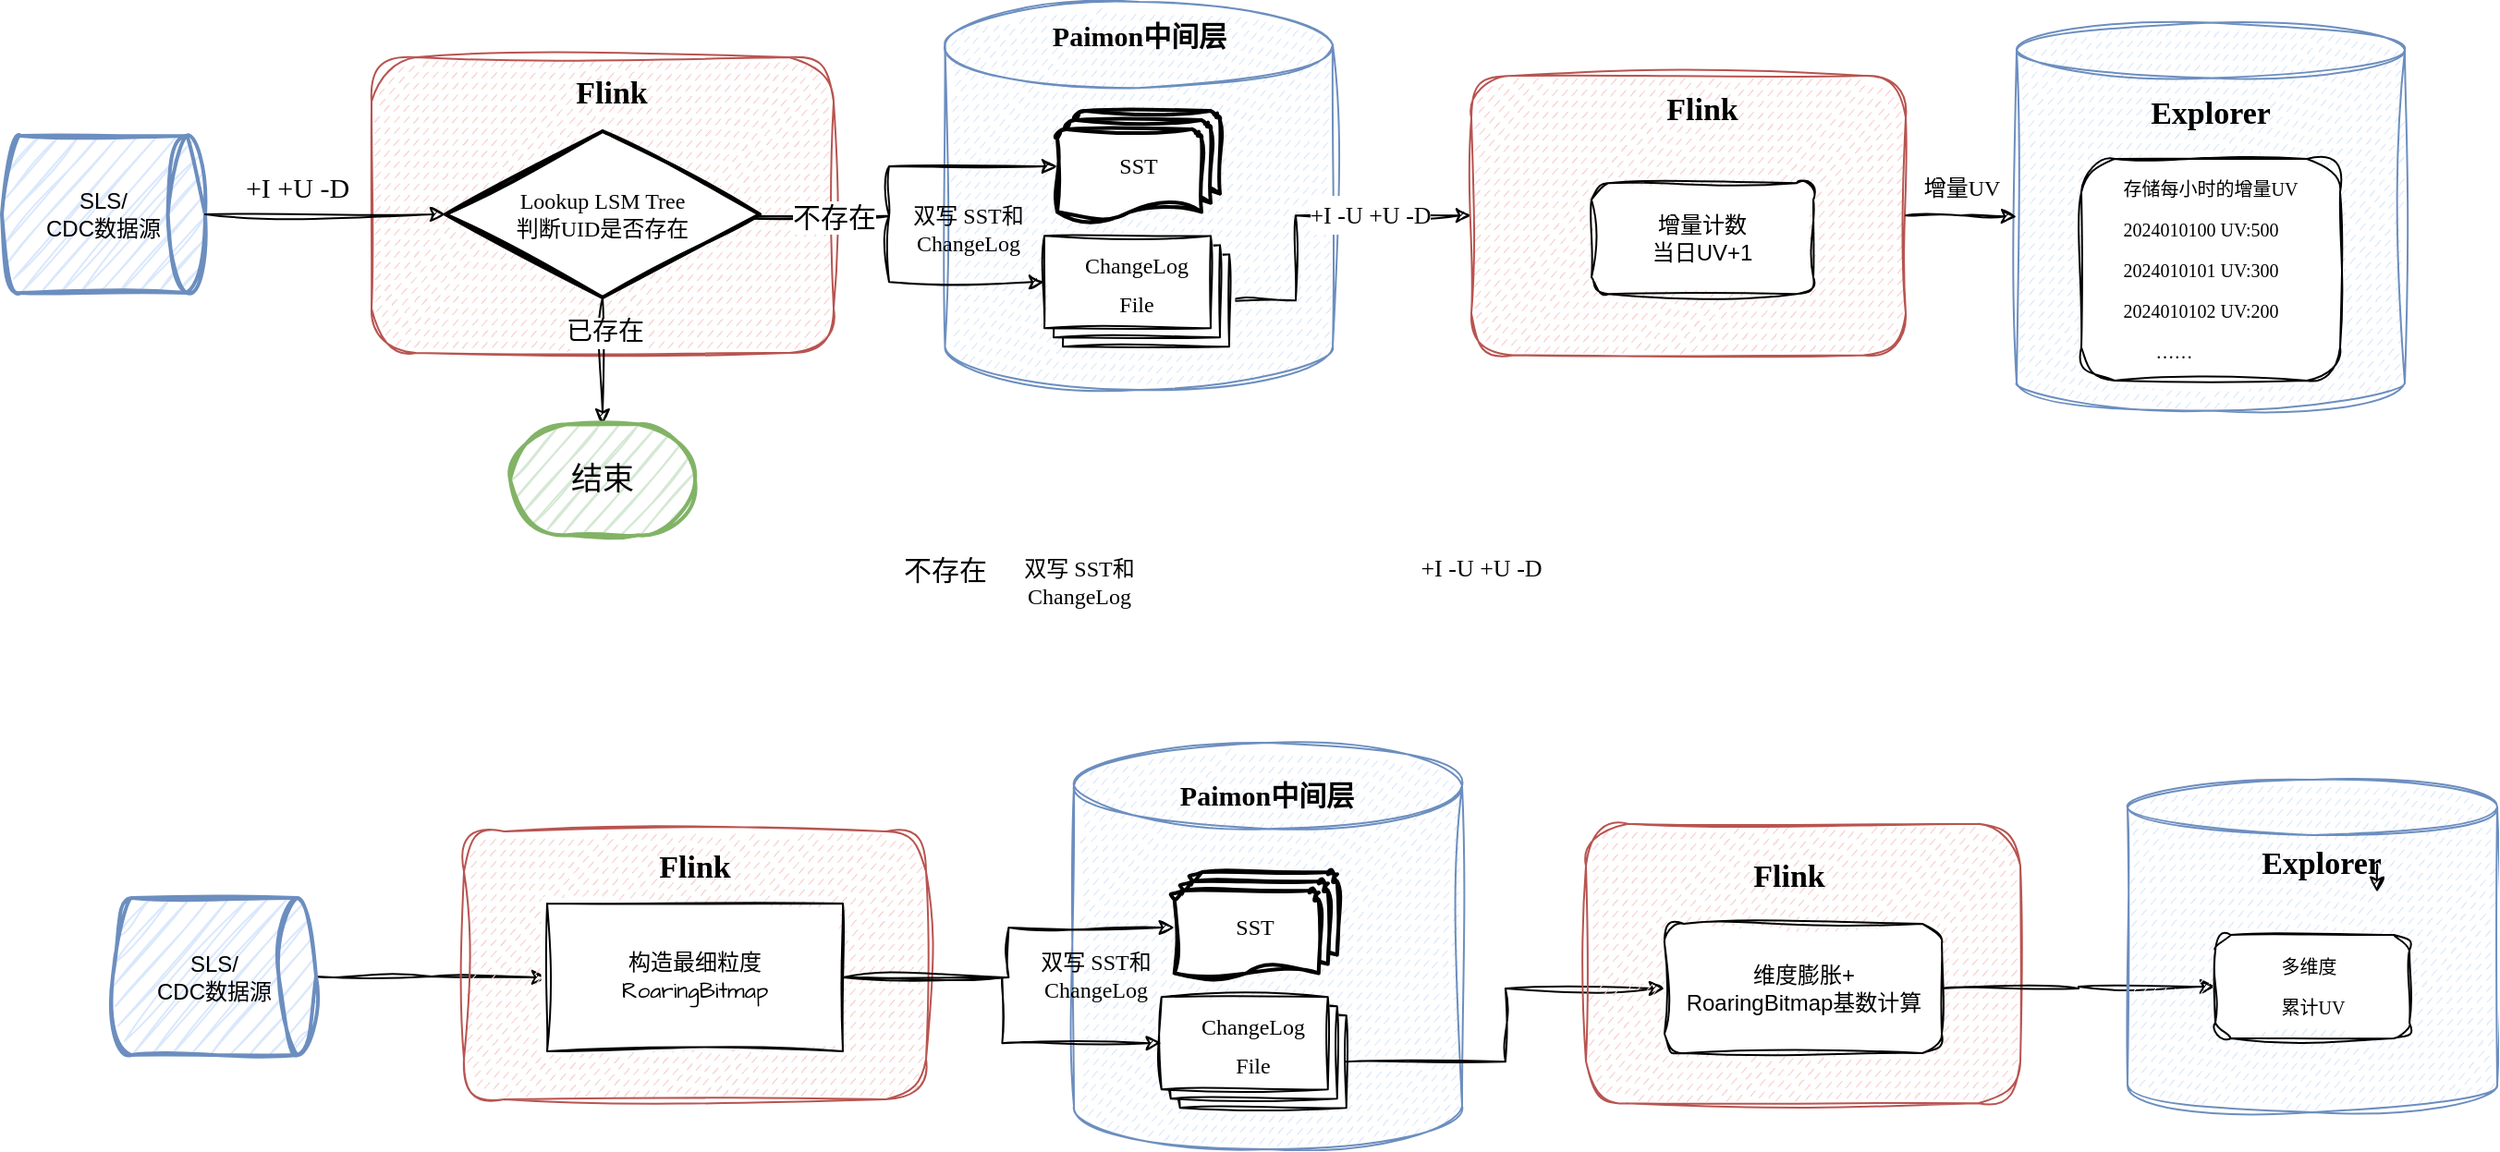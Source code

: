 <mxfile version="24.3.1" type="github">
  <diagram id="2pUIhmt7z4SOJBWyxBwC" name="Page-1">
    <mxGraphModel dx="1590" dy="885" grid="1" gridSize="10" guides="1" tooltips="1" connect="1" arrows="1" fold="1" page="1" pageScale="1" pageWidth="827" pageHeight="1169" math="0" shadow="0">
      <root>
        <mxCell id="0" />
        <mxCell id="1" parent="0" />
        <mxCell id="4_AAo_vmlgMmhj1aewk4-7" value="" style="shape=cylinder3;whiteSpace=wrap;html=1;boundedLbl=1;backgroundOutline=1;size=23.296;fillStyle=dashed;sketch=1;curveFitting=1;jiggle=2;fillColor=#dae8fc;strokeColor=#6c8ebf;" parent="1" vertex="1">
          <mxGeometry x="560.25" y="520" width="209.75" height="210" as="geometry" />
        </mxCell>
        <mxCell id="4_AAo_vmlgMmhj1aewk4-3" value="SLS/&lt;br&gt;CDC数据源" style="strokeWidth=2;html=1;shape=mxgraph.flowchart.direct_data;whiteSpace=wrap;sketch=1;curveFitting=1;jiggle=2;fillColor=#dae8fc;strokeColor=#6c8ebf;" parent="1" vertex="1">
          <mxGeometry x="50" y="592.5" width="110" height="85" as="geometry" />
        </mxCell>
        <mxCell id="4_AAo_vmlgMmhj1aewk4-5" value="" style="rounded=1;whiteSpace=wrap;html=1;fillStyle=dashed;sketch=1;curveFitting=1;jiggle=2;fillColor=#f8cecc;strokeColor=#b85450;" parent="1" vertex="1">
          <mxGeometry x="250" y="550" width="250" height="160" as="geometry" />
        </mxCell>
        <mxCell id="4_AAo_vmlgMmhj1aewk4-6" value="&lt;font face=&quot;Comic Sans MS&quot;&gt;SST&lt;/font&gt;" style="strokeWidth=2;html=1;shape=mxgraph.flowchart.multi-document;whiteSpace=wrap;sketch=1;curveFitting=1;jiggle=2;" parent="1" vertex="1">
          <mxGeometry x="621" y="579" width="88" height="60" as="geometry" />
        </mxCell>
        <mxCell id="4_AAo_vmlgMmhj1aewk4-11" style="edgeStyle=orthogonalEdgeStyle;rounded=0;orthogonalLoop=1;jettySize=auto;html=1;exitX=0.5;exitY=1;exitDx=0;exitDy=0;exitPerimeter=0;entryX=0.5;entryY=0;entryDx=0;entryDy=0;entryPerimeter=0;sketch=1;curveFitting=1;jiggle=2;" parent="1" source="4_AAo_vmlgMmhj1aewk4-8" target="4_AAo_vmlgMmhj1aewk4-12" edge="1">
          <mxGeometry relative="1" as="geometry">
            <mxPoint x="380" y="740" as="targetPoint" />
          </mxGeometry>
        </mxCell>
        <mxCell id="4_AAo_vmlgMmhj1aewk4-44" value="已存在" style="edgeLabel;html=1;align=center;verticalAlign=middle;resizable=0;points=[];rounded=0;fontFamily=Comic Sans MS;fontSize=14;fontColor=default;fillColor=none;gradientColor=none;" parent="4_AAo_vmlgMmhj1aewk4-11" vertex="1" connectable="0">
          <mxGeometry x="-0.443" y="1" relative="1" as="geometry">
            <mxPoint as="offset" />
          </mxGeometry>
        </mxCell>
        <mxCell id="4_AAo_vmlgMmhj1aewk4-15" style="edgeStyle=orthogonalEdgeStyle;rounded=0;orthogonalLoop=1;jettySize=auto;html=1;exitX=1;exitY=0.5;exitDx=0;exitDy=0;exitPerimeter=0;entryX=0;entryY=0.5;entryDx=0;entryDy=0;entryPerimeter=0;sketch=1;curveFitting=1;jiggle=2;" parent="1" target="4_AAo_vmlgMmhj1aewk4-6" edge="1">
          <mxGeometry relative="1" as="geometry">
            <mxPoint x="560" y="635.76" as="targetPoint" />
            <mxPoint x="425" y="635.765" as="sourcePoint" />
            <Array as="points">
              <mxPoint x="530" y="636" />
              <mxPoint x="530" y="609" />
            </Array>
          </mxGeometry>
        </mxCell>
        <mxCell id="4_AAo_vmlgMmhj1aewk4-8" value="Lookup LSM Tree&lt;br&gt;判断UID是否存在" style="strokeWidth=2;html=1;shape=mxgraph.flowchart.decision;whiteSpace=wrap;sketch=1;curveFitting=1;jiggle=2;fontFamily=Comic Sans MS;" parent="1" vertex="1">
          <mxGeometry x="290" y="590" width="170" height="90" as="geometry" />
        </mxCell>
        <mxCell id="4_AAo_vmlgMmhj1aewk4-23" style="edgeStyle=orthogonalEdgeStyle;rounded=0;orthogonalLoop=1;jettySize=auto;html=1;exitX=0;exitY=0;exitDx=100;exitDy=35;exitPerimeter=0;entryX=0;entryY=0.5;entryDx=0;entryDy=0;sketch=1;curveFitting=1;jiggle=2;" parent="1" source="4_AAo_vmlgMmhj1aewk4-9" target="4_AAo_vmlgMmhj1aewk4-25" edge="1">
          <mxGeometry relative="1" as="geometry">
            <mxPoint x="810" y="677" as="targetPoint" />
            <Array as="points">
              <mxPoint x="750" y="682" />
              <mxPoint x="750" y="636" />
            </Array>
          </mxGeometry>
        </mxCell>
        <mxCell id="4_AAo_vmlgMmhj1aewk4-47" value="&lt;font style=&quot;font-size: 13px;&quot;&gt;+I -U +U -D&lt;/font&gt;" style="edgeLabel;html=1;align=center;verticalAlign=middle;resizable=0;points=[];rounded=0;fontFamily=Comic Sans MS;fontSize=17;fontColor=default;fillColor=none;gradientColor=none;" parent="4_AAo_vmlgMmhj1aewk4-23" vertex="1" connectable="0">
          <mxGeometry x="0.503" y="3" relative="1" as="geometry">
            <mxPoint x="-11" y="2" as="offset" />
          </mxGeometry>
        </mxCell>
        <mxCell id="XAqVWbp9EKoacZfUQd1Q-8" value="&lt;font style=&quot;font-size: 13px;&quot;&gt;+I -U +U -D&lt;/font&gt;" style="edgeLabel;html=1;align=center;verticalAlign=middle;resizable=0;points=[];rounded=0;fontFamily=Comic Sans MS;fontSize=17;fontColor=default;fillColor=none;gradientColor=none;" parent="4_AAo_vmlgMmhj1aewk4-23" vertex="1" connectable="0">
          <mxGeometry x="0.503" y="3" relative="1" as="geometry">
            <mxPoint x="49" y="193" as="offset" />
          </mxGeometry>
        </mxCell>
        <mxCell id="4_AAo_vmlgMmhj1aewk4-9" value="" style="verticalLabelPosition=bottom;verticalAlign=top;html=1;shape=mxgraph.basic.layered_rect;dx=10;outlineConnect=0;whiteSpace=wrap;sketch=1;curveFitting=1;jiggle=2;" parent="1" vertex="1">
          <mxGeometry x="614" y="646.63" width="100" height="60" as="geometry" />
        </mxCell>
        <mxCell id="4_AAo_vmlgMmhj1aewk4-10" style="edgeStyle=orthogonalEdgeStyle;rounded=0;orthogonalLoop=1;jettySize=auto;html=1;exitX=1;exitY=0.5;exitDx=0;exitDy=0;exitPerimeter=0;entryX=0;entryY=0.5;entryDx=0;entryDy=0;entryPerimeter=0;sketch=1;curveFitting=1;jiggle=2;" parent="1" source="4_AAo_vmlgMmhj1aewk4-3" target="4_AAo_vmlgMmhj1aewk4-8" edge="1">
          <mxGeometry relative="1" as="geometry" />
        </mxCell>
        <mxCell id="4_AAo_vmlgMmhj1aewk4-12" value="&lt;font style=&quot;font-size: 17px;&quot; face=&quot;Comic Sans MS&quot;&gt;结束&lt;/font&gt;" style="strokeWidth=2;html=1;shape=mxgraph.flowchart.terminator;whiteSpace=wrap;sketch=1;curveFitting=1;jiggle=2;fillColor=#d5e8d4;strokeColor=#82b366;" parent="1" vertex="1">
          <mxGeometry x="325" y="748.62" width="100" height="60" as="geometry" />
        </mxCell>
        <mxCell id="4_AAo_vmlgMmhj1aewk4-21" style="edgeStyle=orthogonalEdgeStyle;rounded=0;orthogonalLoop=1;jettySize=auto;html=1;exitX=1;exitY=0.5;exitDx=0;exitDy=0;exitPerimeter=0;entryX=0;entryY=0;entryDx=0;entryDy=25;entryPerimeter=0;sketch=1;curveFitting=1;jiggle=2;" parent="1" source="4_AAo_vmlgMmhj1aewk4-8" target="4_AAo_vmlgMmhj1aewk4-9" edge="1">
          <mxGeometry relative="1" as="geometry">
            <Array as="points">
              <mxPoint x="530" y="636" />
              <mxPoint x="530" y="672" />
            </Array>
          </mxGeometry>
        </mxCell>
        <mxCell id="4_AAo_vmlgMmhj1aewk4-43" value="不存在" style="edgeLabel;html=1;align=center;verticalAlign=middle;resizable=0;points=[];rounded=0;fontFamily=Comic Sans MS;fontSize=15;fontColor=default;fillColor=none;gradientColor=none;" parent="4_AAo_vmlgMmhj1aewk4-21" vertex="1" connectable="0">
          <mxGeometry x="-0.639" y="-3" relative="1" as="geometry">
            <mxPoint x="6" y="-3" as="offset" />
          </mxGeometry>
        </mxCell>
        <mxCell id="XAqVWbp9EKoacZfUQd1Q-10" value="不存在" style="edgeLabel;html=1;align=center;verticalAlign=middle;resizable=0;points=[];rounded=0;fontFamily=Comic Sans MS;fontSize=15;fontColor=default;fillColor=none;gradientColor=none;" parent="4_AAo_vmlgMmhj1aewk4-21" vertex="1" connectable="0">
          <mxGeometry x="-0.639" y="-3" relative="1" as="geometry">
            <mxPoint x="66" y="188" as="offset" />
          </mxGeometry>
        </mxCell>
        <mxCell id="4_AAo_vmlgMmhj1aewk4-25" value="" style="rounded=1;whiteSpace=wrap;html=1;fillStyle=dashed;sketch=1;curveFitting=1;jiggle=2;fillColor=#f8cecc;strokeColor=#b85450;" parent="1" vertex="1">
          <mxGeometry x="845" y="560" width="235" height="151.26" as="geometry" />
        </mxCell>
        <mxCell id="4_AAo_vmlgMmhj1aewk4-26" value="增量计数&lt;br&gt;当日UV+1" style="rounded=1;whiteSpace=wrap;html=1;sketch=1;curveFitting=1;jiggle=2;" parent="1" vertex="1">
          <mxGeometry x="910" y="618.13" width="120" height="60" as="geometry" />
        </mxCell>
        <mxCell id="4_AAo_vmlgMmhj1aewk4-28" value="" style="shape=cylinder3;whiteSpace=wrap;html=1;boundedLbl=1;backgroundOutline=1;size=15;fillStyle=dashed;sketch=1;curveFitting=1;jiggle=2;fillColor=#dae8fc;strokeColor=#6c8ebf;" parent="1" vertex="1">
          <mxGeometry x="1140" y="531.26" width="210" height="210" as="geometry" />
        </mxCell>
        <mxCell id="4_AAo_vmlgMmhj1aewk4-34" value="Flink" style="text;html=1;align=center;verticalAlign=middle;whiteSpace=wrap;rounded=0;fontFamily=Comic Sans MS;fontSize=17;fontStyle=1" parent="1" vertex="1">
          <mxGeometry x="350" y="555" width="60" height="30" as="geometry" />
        </mxCell>
        <mxCell id="4_AAo_vmlgMmhj1aewk4-36" value="+I +U -D" style="text;html=1;align=center;verticalAlign=middle;whiteSpace=wrap;rounded=0;fontFamily=Comic Sans MS;fontSize=15;fontColor=default;" parent="1" vertex="1">
          <mxGeometry x="170" y="605" width="80" height="30" as="geometry" />
        </mxCell>
        <mxCell id="4_AAo_vmlgMmhj1aewk4-45" value="&lt;font style=&quot;font-size: 12px;&quot;&gt;ChangeLog File&lt;/font&gt;" style="text;html=1;align=center;verticalAlign=middle;whiteSpace=wrap;rounded=0;fontFamily=Comic Sans MS;fontSize=17;fontColor=default;" parent="1" vertex="1">
          <mxGeometry x="634" y="656.5" width="60" height="30" as="geometry" />
        </mxCell>
        <mxCell id="4_AAo_vmlgMmhj1aewk4-48" value="&lt;b&gt;Flink&lt;/b&gt;" style="text;html=1;align=center;verticalAlign=middle;whiteSpace=wrap;rounded=0;fontFamily=Comic Sans MS;fontSize=17;" parent="1" vertex="1">
          <mxGeometry x="940" y="564.38" width="60" height="30" as="geometry" />
        </mxCell>
        <mxCell id="4_AAo_vmlgMmhj1aewk4-49" value="&lt;b&gt;Paimon中间层&lt;/b&gt;" style="text;html=1;align=center;verticalAlign=middle;whiteSpace=wrap;rounded=0;fontFamily=Comic Sans MS;fontSize=15;strokeWidth=0;" parent="1" vertex="1">
          <mxGeometry x="607.62" y="520" width="115" height="35" as="geometry" />
        </mxCell>
        <mxCell id="4_AAo_vmlgMmhj1aewk4-50" value="&lt;b&gt;Explorer&lt;/b&gt;" style="text;html=1;align=center;verticalAlign=middle;whiteSpace=wrap;rounded=0;fontFamily=Comic Sans MS;fontSize=17;" parent="1" vertex="1">
          <mxGeometry x="1215" y="565.64" width="60" height="30" as="geometry" />
        </mxCell>
        <mxCell id="4_AAo_vmlgMmhj1aewk4-51" value="双写 SST和ChangeLog" style="text;html=1;align=center;verticalAlign=middle;whiteSpace=wrap;rounded=0;fontFamily=Comic Sans MS;fontSize=12;fontColor=default;" parent="1" vertex="1">
          <mxGeometry x="539.24" y="635" width="68.38" height="15" as="geometry" />
        </mxCell>
        <mxCell id="4_AAo_vmlgMmhj1aewk4-52" value="&lt;font style=&quot;font-size: 12px;&quot;&gt;增量UV&lt;/font&gt;" style="edgeStyle=orthogonalEdgeStyle;rounded=0;orthogonalLoop=1;jettySize=auto;html=1;exitX=1;exitY=0.5;exitDx=0;exitDy=0;entryX=0;entryY=0.5;entryDx=0;entryDy=0;entryPerimeter=0;fontFamily=Comic Sans MS;fontSize=17;fontColor=default;sketch=1;curveFitting=1;jiggle=2;" parent="1" source="4_AAo_vmlgMmhj1aewk4-25" target="4_AAo_vmlgMmhj1aewk4-28" edge="1">
          <mxGeometry x="-0.011" y="-16" relative="1" as="geometry">
            <mxPoint x="16" y="-16" as="offset" />
          </mxGeometry>
        </mxCell>
        <mxCell id="4_AAo_vmlgMmhj1aewk4-53" value="&lt;p style=&quot;border-color: var(--border-color); font-size: 10px; text-align: left;&quot;&gt;存储每小时的增量UV&lt;/p&gt;&lt;p style=&quot;border-color: var(--border-color); font-size: 10px; text-align: left;&quot;&gt;2024010100 UV:500&lt;/p&gt;&lt;p style=&quot;border-color: var(--border-color); font-size: 10px; text-align: left;&quot;&gt;2024010101 UV:300&lt;/p&gt;&lt;p style=&quot;border-color: var(--border-color); font-size: 10px; text-align: left;&quot;&gt;2024010102 UV:200&lt;/p&gt;&lt;p style=&quot;border-color: var(--border-color); font-size: 10px; text-align: left;&quot;&gt;&lt;span style=&quot;white-space: pre;&quot;&gt;&amp;nbsp;&amp;nbsp;&amp;nbsp;&amp;nbsp;&lt;/span&gt;&amp;nbsp; &amp;nbsp;……&lt;/p&gt;" style="rounded=1;whiteSpace=wrap;html=1;align=center;verticalAlign=middle;fontFamily=Comic Sans MS;fontSize=17;fontColor=default;fillColor=default;gradientColor=none;sketch=1;curveFitting=1;jiggle=2;" parent="1" vertex="1">
          <mxGeometry x="1175" y="605" width="140" height="120" as="geometry" />
        </mxCell>
        <mxCell id="XAqVWbp9EKoacZfUQd1Q-28" style="edgeStyle=orthogonalEdgeStyle;rounded=0;sketch=1;hachureGap=4;jiggle=2;curveFitting=1;orthogonalLoop=1;jettySize=auto;html=1;exitX=1;exitY=0.5;exitDx=0;exitDy=0;exitPerimeter=0;fontFamily=Architects Daughter;fontSource=https%3A%2F%2Ffonts.googleapis.com%2Fcss%3Ffamily%3DArchitects%2BDaughter;" parent="1" source="XAqVWbp9EKoacZfUQd1Q-1" target="XAqVWbp9EKoacZfUQd1Q-4" edge="1">
          <mxGeometry relative="1" as="geometry" />
        </mxCell>
        <mxCell id="XAqVWbp9EKoacZfUQd1Q-1" value="SLS/&lt;br&gt;CDC数据源" style="strokeWidth=2;html=1;shape=mxgraph.flowchart.direct_data;whiteSpace=wrap;sketch=1;curveFitting=1;jiggle=2;fillColor=#dae8fc;strokeColor=#6c8ebf;" parent="1" vertex="1">
          <mxGeometry x="110" y="1005" width="110" height="85" as="geometry" />
        </mxCell>
        <mxCell id="XAqVWbp9EKoacZfUQd1Q-2" value="" style="rounded=1;whiteSpace=wrap;html=1;fillStyle=dashed;sketch=1;curveFitting=1;jiggle=2;fillColor=#f8cecc;strokeColor=#b85450;" parent="1" vertex="1">
          <mxGeometry x="300" y="969" width="250" height="145" as="geometry" />
        </mxCell>
        <mxCell id="XAqVWbp9EKoacZfUQd1Q-3" value="" style="shape=cylinder3;whiteSpace=wrap;html=1;boundedLbl=1;backgroundOutline=1;size=23.296;fillStyle=dashed;sketch=1;curveFitting=1;jiggle=2;fillColor=#dae8fc;strokeColor=#6c8ebf;" parent="1" vertex="1">
          <mxGeometry x="630" y="921" width="210" height="220" as="geometry" />
        </mxCell>
        <mxCell id="XAqVWbp9EKoacZfUQd1Q-4" value="构造最细粒度&lt;div&gt;RoaringBitmap&lt;/div&gt;" style="rounded=0;whiteSpace=wrap;html=1;sketch=1;hachureGap=4;jiggle=2;curveFitting=1;fontFamily=Architects Daughter;fontSource=https%3A%2F%2Ffonts.googleapis.com%2Fcss%3Ffamily%3DArchitects%2BDaughter;" parent="1" vertex="1">
          <mxGeometry x="345" y="1008" width="160" height="80" as="geometry" />
        </mxCell>
        <mxCell id="XAqVWbp9EKoacZfUQd1Q-5" value="Flink" style="text;html=1;align=center;verticalAlign=middle;whiteSpace=wrap;rounded=0;fontFamily=Comic Sans MS;fontSize=17;fontStyle=1" parent="1" vertex="1">
          <mxGeometry x="395" y="974" width="60" height="30" as="geometry" />
        </mxCell>
        <mxCell id="XAqVWbp9EKoacZfUQd1Q-6" value="&lt;b&gt;Paimon中间层&lt;/b&gt;" style="text;html=1;align=center;verticalAlign=middle;whiteSpace=wrap;rounded=0;fontFamily=Comic Sans MS;fontSize=15;strokeWidth=0;" parent="1" vertex="1">
          <mxGeometry x="677.38" y="931" width="115" height="35" as="geometry" />
        </mxCell>
        <mxCell id="XAqVWbp9EKoacZfUQd1Q-7" value="&lt;font face=&quot;Comic Sans MS&quot;&gt;SST&lt;/font&gt;" style="strokeWidth=2;html=1;shape=mxgraph.flowchart.multi-document;whiteSpace=wrap;sketch=1;curveFitting=1;jiggle=2;" parent="1" vertex="1">
          <mxGeometry x="684.38" y="991" width="88" height="60" as="geometry" />
        </mxCell>
        <mxCell id="XAqVWbp9EKoacZfUQd1Q-32" style="edgeStyle=orthogonalEdgeStyle;rounded=0;sketch=1;hachureGap=4;jiggle=2;curveFitting=1;orthogonalLoop=1;jettySize=auto;html=1;exitX=0;exitY=0;exitDx=100;exitDy=35;exitPerimeter=0;entryX=0;entryY=0.5;entryDx=0;entryDy=0;fontFamily=Architects Daughter;fontSource=https%3A%2F%2Ffonts.googleapis.com%2Fcss%3Ffamily%3DArchitects%2BDaughter;" parent="1" source="XAqVWbp9EKoacZfUQd1Q-9" target="XAqVWbp9EKoacZfUQd1Q-24" edge="1">
          <mxGeometry relative="1" as="geometry" />
        </mxCell>
        <mxCell id="XAqVWbp9EKoacZfUQd1Q-9" value="" style="verticalLabelPosition=bottom;verticalAlign=top;html=1;shape=mxgraph.basic.layered_rect;dx=10;outlineConnect=0;whiteSpace=wrap;sketch=1;curveFitting=1;jiggle=2;" parent="1" vertex="1">
          <mxGeometry x="677.38" y="1058.63" width="100" height="60" as="geometry" />
        </mxCell>
        <mxCell id="XAqVWbp9EKoacZfUQd1Q-11" value="&lt;font style=&quot;font-size: 12px;&quot;&gt;ChangeLog File&lt;/font&gt;" style="text;html=1;align=center;verticalAlign=middle;whiteSpace=wrap;rounded=0;fontFamily=Comic Sans MS;fontSize=17;fontColor=default;" parent="1" vertex="1">
          <mxGeometry x="697.38" y="1068.5" width="60" height="30" as="geometry" />
        </mxCell>
        <mxCell id="XAqVWbp9EKoacZfUQd1Q-12" value="双写 SST和ChangeLog" style="text;html=1;align=center;verticalAlign=middle;whiteSpace=wrap;rounded=0;fontFamily=Comic Sans MS;fontSize=12;fontColor=default;" parent="1" vertex="1">
          <mxGeometry x="599.25" y="826" width="68.38" height="15" as="geometry" />
        </mxCell>
        <mxCell id="XAqVWbp9EKoacZfUQd1Q-22" value="" style="rounded=1;whiteSpace=wrap;html=1;fillStyle=dashed;sketch=1;curveFitting=1;jiggle=2;fillColor=#f8cecc;strokeColor=#b85450;" parent="1" vertex="1">
          <mxGeometry x="907" y="964.87" width="235" height="151.26" as="geometry" />
        </mxCell>
        <mxCell id="XAqVWbp9EKoacZfUQd1Q-23" value="&lt;b&gt;Flink&lt;/b&gt;" style="text;html=1;align=center;verticalAlign=middle;whiteSpace=wrap;rounded=0;fontFamily=Comic Sans MS;fontSize=17;" parent="1" vertex="1">
          <mxGeometry x="987" y="979" width="60" height="30" as="geometry" />
        </mxCell>
        <mxCell id="XAqVWbp9EKoacZfUQd1Q-33" style="edgeStyle=orthogonalEdgeStyle;rounded=0;sketch=1;hachureGap=4;jiggle=2;curveFitting=1;orthogonalLoop=1;jettySize=auto;html=1;exitX=1;exitY=0.5;exitDx=0;exitDy=0;fontFamily=Architects Daughter;fontSource=https%3A%2F%2Ffonts.googleapis.com%2Fcss%3Ffamily%3DArchitects%2BDaughter;" parent="1" source="XAqVWbp9EKoacZfUQd1Q-24" target="XAqVWbp9EKoacZfUQd1Q-27" edge="1">
          <mxGeometry relative="1" as="geometry" />
        </mxCell>
        <mxCell id="XAqVWbp9EKoacZfUQd1Q-24" value="维度膨胀+&lt;div&gt;RoaringBitmap基数计算&lt;/div&gt;" style="rounded=1;whiteSpace=wrap;html=1;sketch=1;curveFitting=1;jiggle=2;" parent="1" vertex="1">
          <mxGeometry x="949.5" y="1019" width="150" height="70" as="geometry" />
        </mxCell>
        <mxCell id="XAqVWbp9EKoacZfUQd1Q-25" value="" style="shape=cylinder3;whiteSpace=wrap;html=1;boundedLbl=1;backgroundOutline=1;size=15;fillStyle=dashed;sketch=1;curveFitting=1;jiggle=2;fillColor=#dae8fc;strokeColor=#6c8ebf;" parent="1" vertex="1">
          <mxGeometry x="1200" y="941" width="200" height="180" as="geometry" />
        </mxCell>
        <mxCell id="XAqVWbp9EKoacZfUQd1Q-26" value="&lt;b&gt;Explorer&lt;/b&gt;" style="text;html=1;align=center;verticalAlign=middle;whiteSpace=wrap;rounded=0;fontFamily=Comic Sans MS;fontSize=17;" parent="1" vertex="1">
          <mxGeometry x="1275" y="971.87" width="60" height="30" as="geometry" />
        </mxCell>
        <mxCell id="XAqVWbp9EKoacZfUQd1Q-27" value="&lt;p style=&quot;border-color: var(--border-color); font-size: 10px; text-align: left;&quot;&gt;多维度&lt;/p&gt;&lt;p style=&quot;border-color: var(--border-color); font-size: 10px; text-align: left;&quot;&gt;累计UV&lt;/p&gt;" style="rounded=1;whiteSpace=wrap;html=1;align=center;verticalAlign=middle;fontFamily=Comic Sans MS;fontSize=17;fontColor=default;fillColor=default;gradientColor=none;sketch=1;curveFitting=1;jiggle=2;" parent="1" vertex="1">
          <mxGeometry x="1247.5" y="1025" width="105" height="56" as="geometry" />
        </mxCell>
        <mxCell id="XAqVWbp9EKoacZfUQd1Q-29" style="edgeStyle=orthogonalEdgeStyle;rounded=0;sketch=1;hachureGap=4;jiggle=2;curveFitting=1;orthogonalLoop=1;jettySize=auto;html=1;exitX=1;exitY=0.5;exitDx=0;exitDy=0;entryX=0;entryY=0.5;entryDx=0;entryDy=0;entryPerimeter=0;fontFamily=Architects Daughter;fontSource=https%3A%2F%2Ffonts.googleapis.com%2Fcss%3Ffamily%3DArchitects%2BDaughter;" parent="1" source="XAqVWbp9EKoacZfUQd1Q-4" target="XAqVWbp9EKoacZfUQd1Q-7" edge="1">
          <mxGeometry relative="1" as="geometry" />
        </mxCell>
        <mxCell id="XAqVWbp9EKoacZfUQd1Q-30" style="edgeStyle=orthogonalEdgeStyle;rounded=0;sketch=1;hachureGap=4;jiggle=2;curveFitting=1;orthogonalLoop=1;jettySize=auto;html=1;exitX=1;exitY=0.5;exitDx=0;exitDy=0;entryX=0;entryY=0;entryDx=0;entryDy=25.0;entryPerimeter=0;fontFamily=Architects Daughter;fontSource=https%3A%2F%2Ffonts.googleapis.com%2Fcss%3Ffamily%3DArchitects%2BDaughter;" parent="1" source="XAqVWbp9EKoacZfUQd1Q-4" target="XAqVWbp9EKoacZfUQd1Q-9" edge="1">
          <mxGeometry relative="1" as="geometry" />
        </mxCell>
        <mxCell id="XAqVWbp9EKoacZfUQd1Q-31" value="双写 SST和ChangeLog" style="text;html=1;align=center;verticalAlign=middle;whiteSpace=wrap;rounded=0;fontFamily=Comic Sans MS;fontSize=12;fontColor=default;" parent="1" vertex="1">
          <mxGeometry x="607.62" y="1039.5" width="68.38" height="15" as="geometry" />
        </mxCell>
        <mxCell id="XAqVWbp9EKoacZfUQd1Q-34" style="edgeStyle=orthogonalEdgeStyle;rounded=0;sketch=1;hachureGap=4;jiggle=2;curveFitting=1;orthogonalLoop=1;jettySize=auto;html=1;exitX=1;exitY=0.5;exitDx=0;exitDy=0;entryX=1;entryY=1;entryDx=0;entryDy=0;fontFamily=Architects Daughter;fontSource=https%3A%2F%2Ffonts.googleapis.com%2Fcss%3Ffamily%3DArchitects%2BDaughter;" parent="1" source="XAqVWbp9EKoacZfUQd1Q-26" target="XAqVWbp9EKoacZfUQd1Q-26" edge="1">
          <mxGeometry relative="1" as="geometry" />
        </mxCell>
      </root>
    </mxGraphModel>
  </diagram>
</mxfile>
